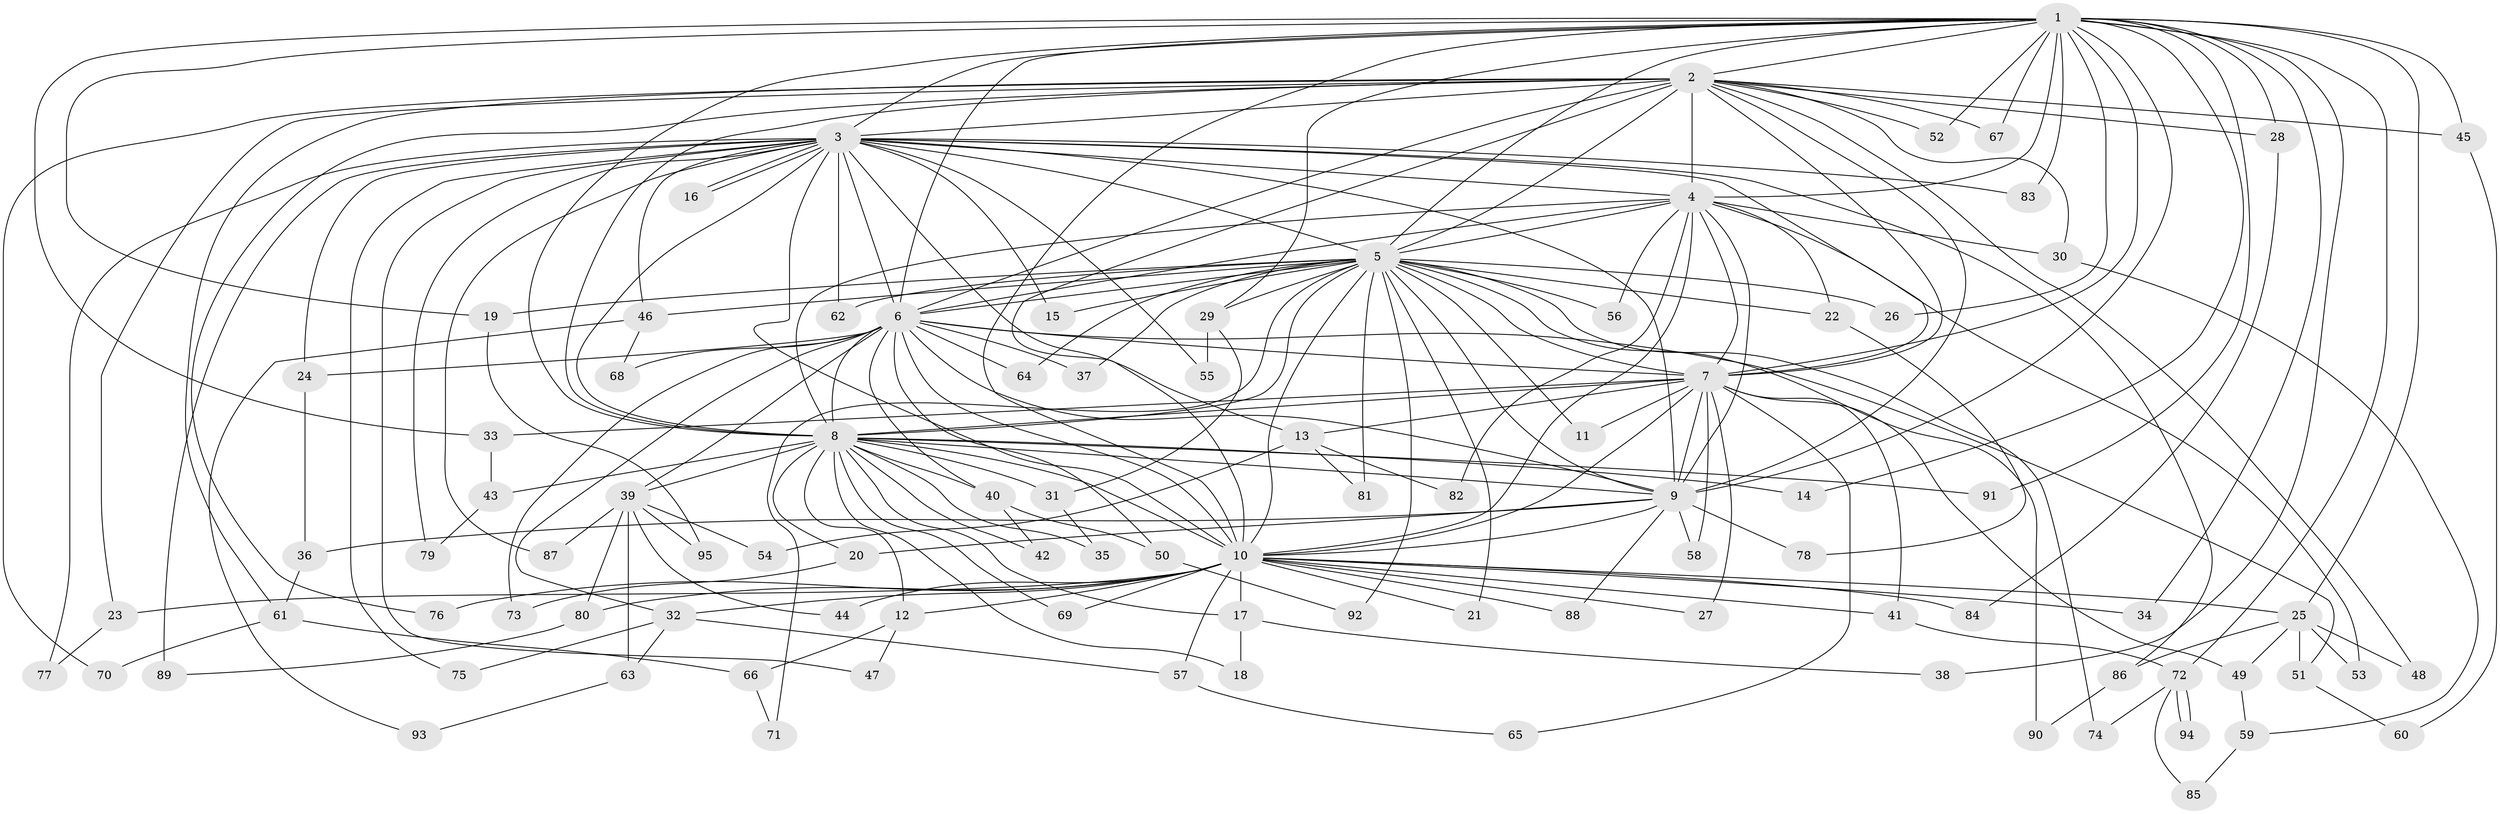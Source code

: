 // Generated by graph-tools (version 1.1) at 2025/25/03/09/25 03:25:41]
// undirected, 95 vertices, 215 edges
graph export_dot {
graph [start="1"]
  node [color=gray90,style=filled];
  1;
  2;
  3;
  4;
  5;
  6;
  7;
  8;
  9;
  10;
  11;
  12;
  13;
  14;
  15;
  16;
  17;
  18;
  19;
  20;
  21;
  22;
  23;
  24;
  25;
  26;
  27;
  28;
  29;
  30;
  31;
  32;
  33;
  34;
  35;
  36;
  37;
  38;
  39;
  40;
  41;
  42;
  43;
  44;
  45;
  46;
  47;
  48;
  49;
  50;
  51;
  52;
  53;
  54;
  55;
  56;
  57;
  58;
  59;
  60;
  61;
  62;
  63;
  64;
  65;
  66;
  67;
  68;
  69;
  70;
  71;
  72;
  73;
  74;
  75;
  76;
  77;
  78;
  79;
  80;
  81;
  82;
  83;
  84;
  85;
  86;
  87;
  88;
  89;
  90;
  91;
  92;
  93;
  94;
  95;
  1 -- 2;
  1 -- 3;
  1 -- 4;
  1 -- 5;
  1 -- 6;
  1 -- 7;
  1 -- 8;
  1 -- 9;
  1 -- 10;
  1 -- 14;
  1 -- 19;
  1 -- 25;
  1 -- 26;
  1 -- 28;
  1 -- 29;
  1 -- 33;
  1 -- 34;
  1 -- 38;
  1 -- 45;
  1 -- 52;
  1 -- 67;
  1 -- 72;
  1 -- 83;
  1 -- 91;
  2 -- 3;
  2 -- 4;
  2 -- 5;
  2 -- 6;
  2 -- 7;
  2 -- 8;
  2 -- 9;
  2 -- 10;
  2 -- 23;
  2 -- 28;
  2 -- 30;
  2 -- 45;
  2 -- 48;
  2 -- 52;
  2 -- 61;
  2 -- 67;
  2 -- 70;
  2 -- 76;
  3 -- 4;
  3 -- 5;
  3 -- 6;
  3 -- 7;
  3 -- 8;
  3 -- 9;
  3 -- 10;
  3 -- 13;
  3 -- 15;
  3 -- 16;
  3 -- 16;
  3 -- 24;
  3 -- 46;
  3 -- 47;
  3 -- 55;
  3 -- 62;
  3 -- 75;
  3 -- 77;
  3 -- 79;
  3 -- 83;
  3 -- 86;
  3 -- 87;
  3 -- 89;
  4 -- 5;
  4 -- 6;
  4 -- 7;
  4 -- 8;
  4 -- 9;
  4 -- 10;
  4 -- 22;
  4 -- 30;
  4 -- 53;
  4 -- 56;
  4 -- 82;
  5 -- 6;
  5 -- 7;
  5 -- 8;
  5 -- 9;
  5 -- 10;
  5 -- 11;
  5 -- 15;
  5 -- 19;
  5 -- 21;
  5 -- 22;
  5 -- 26;
  5 -- 29;
  5 -- 37;
  5 -- 46;
  5 -- 56;
  5 -- 62;
  5 -- 64;
  5 -- 71;
  5 -- 74;
  5 -- 81;
  5 -- 90;
  5 -- 92;
  6 -- 7;
  6 -- 8;
  6 -- 9;
  6 -- 10;
  6 -- 24;
  6 -- 32;
  6 -- 37;
  6 -- 39;
  6 -- 40;
  6 -- 50;
  6 -- 51;
  6 -- 64;
  6 -- 68;
  6 -- 73;
  7 -- 8;
  7 -- 9;
  7 -- 10;
  7 -- 11;
  7 -- 13;
  7 -- 27;
  7 -- 33;
  7 -- 41;
  7 -- 49;
  7 -- 58;
  7 -- 65;
  8 -- 9;
  8 -- 10;
  8 -- 12;
  8 -- 14;
  8 -- 17;
  8 -- 18;
  8 -- 20;
  8 -- 31;
  8 -- 35;
  8 -- 39;
  8 -- 40;
  8 -- 42;
  8 -- 43;
  8 -- 69;
  8 -- 91;
  9 -- 10;
  9 -- 20;
  9 -- 36;
  9 -- 58;
  9 -- 78;
  9 -- 88;
  10 -- 12;
  10 -- 17;
  10 -- 21;
  10 -- 23;
  10 -- 25;
  10 -- 27;
  10 -- 32;
  10 -- 34;
  10 -- 41;
  10 -- 44;
  10 -- 57;
  10 -- 69;
  10 -- 76;
  10 -- 80;
  10 -- 84;
  10 -- 88;
  12 -- 47;
  12 -- 66;
  13 -- 54;
  13 -- 81;
  13 -- 82;
  17 -- 18;
  17 -- 38;
  19 -- 95;
  20 -- 73;
  22 -- 78;
  23 -- 77;
  24 -- 36;
  25 -- 48;
  25 -- 49;
  25 -- 51;
  25 -- 53;
  25 -- 86;
  28 -- 84;
  29 -- 31;
  29 -- 55;
  30 -- 59;
  31 -- 35;
  32 -- 57;
  32 -- 63;
  32 -- 75;
  33 -- 43;
  36 -- 61;
  39 -- 44;
  39 -- 54;
  39 -- 63;
  39 -- 80;
  39 -- 87;
  39 -- 95;
  40 -- 42;
  40 -- 50;
  41 -- 72;
  43 -- 79;
  45 -- 60;
  46 -- 68;
  46 -- 93;
  49 -- 59;
  50 -- 92;
  51 -- 60;
  57 -- 65;
  59 -- 85;
  61 -- 66;
  61 -- 70;
  63 -- 93;
  66 -- 71;
  72 -- 74;
  72 -- 85;
  72 -- 94;
  72 -- 94;
  80 -- 89;
  86 -- 90;
}
